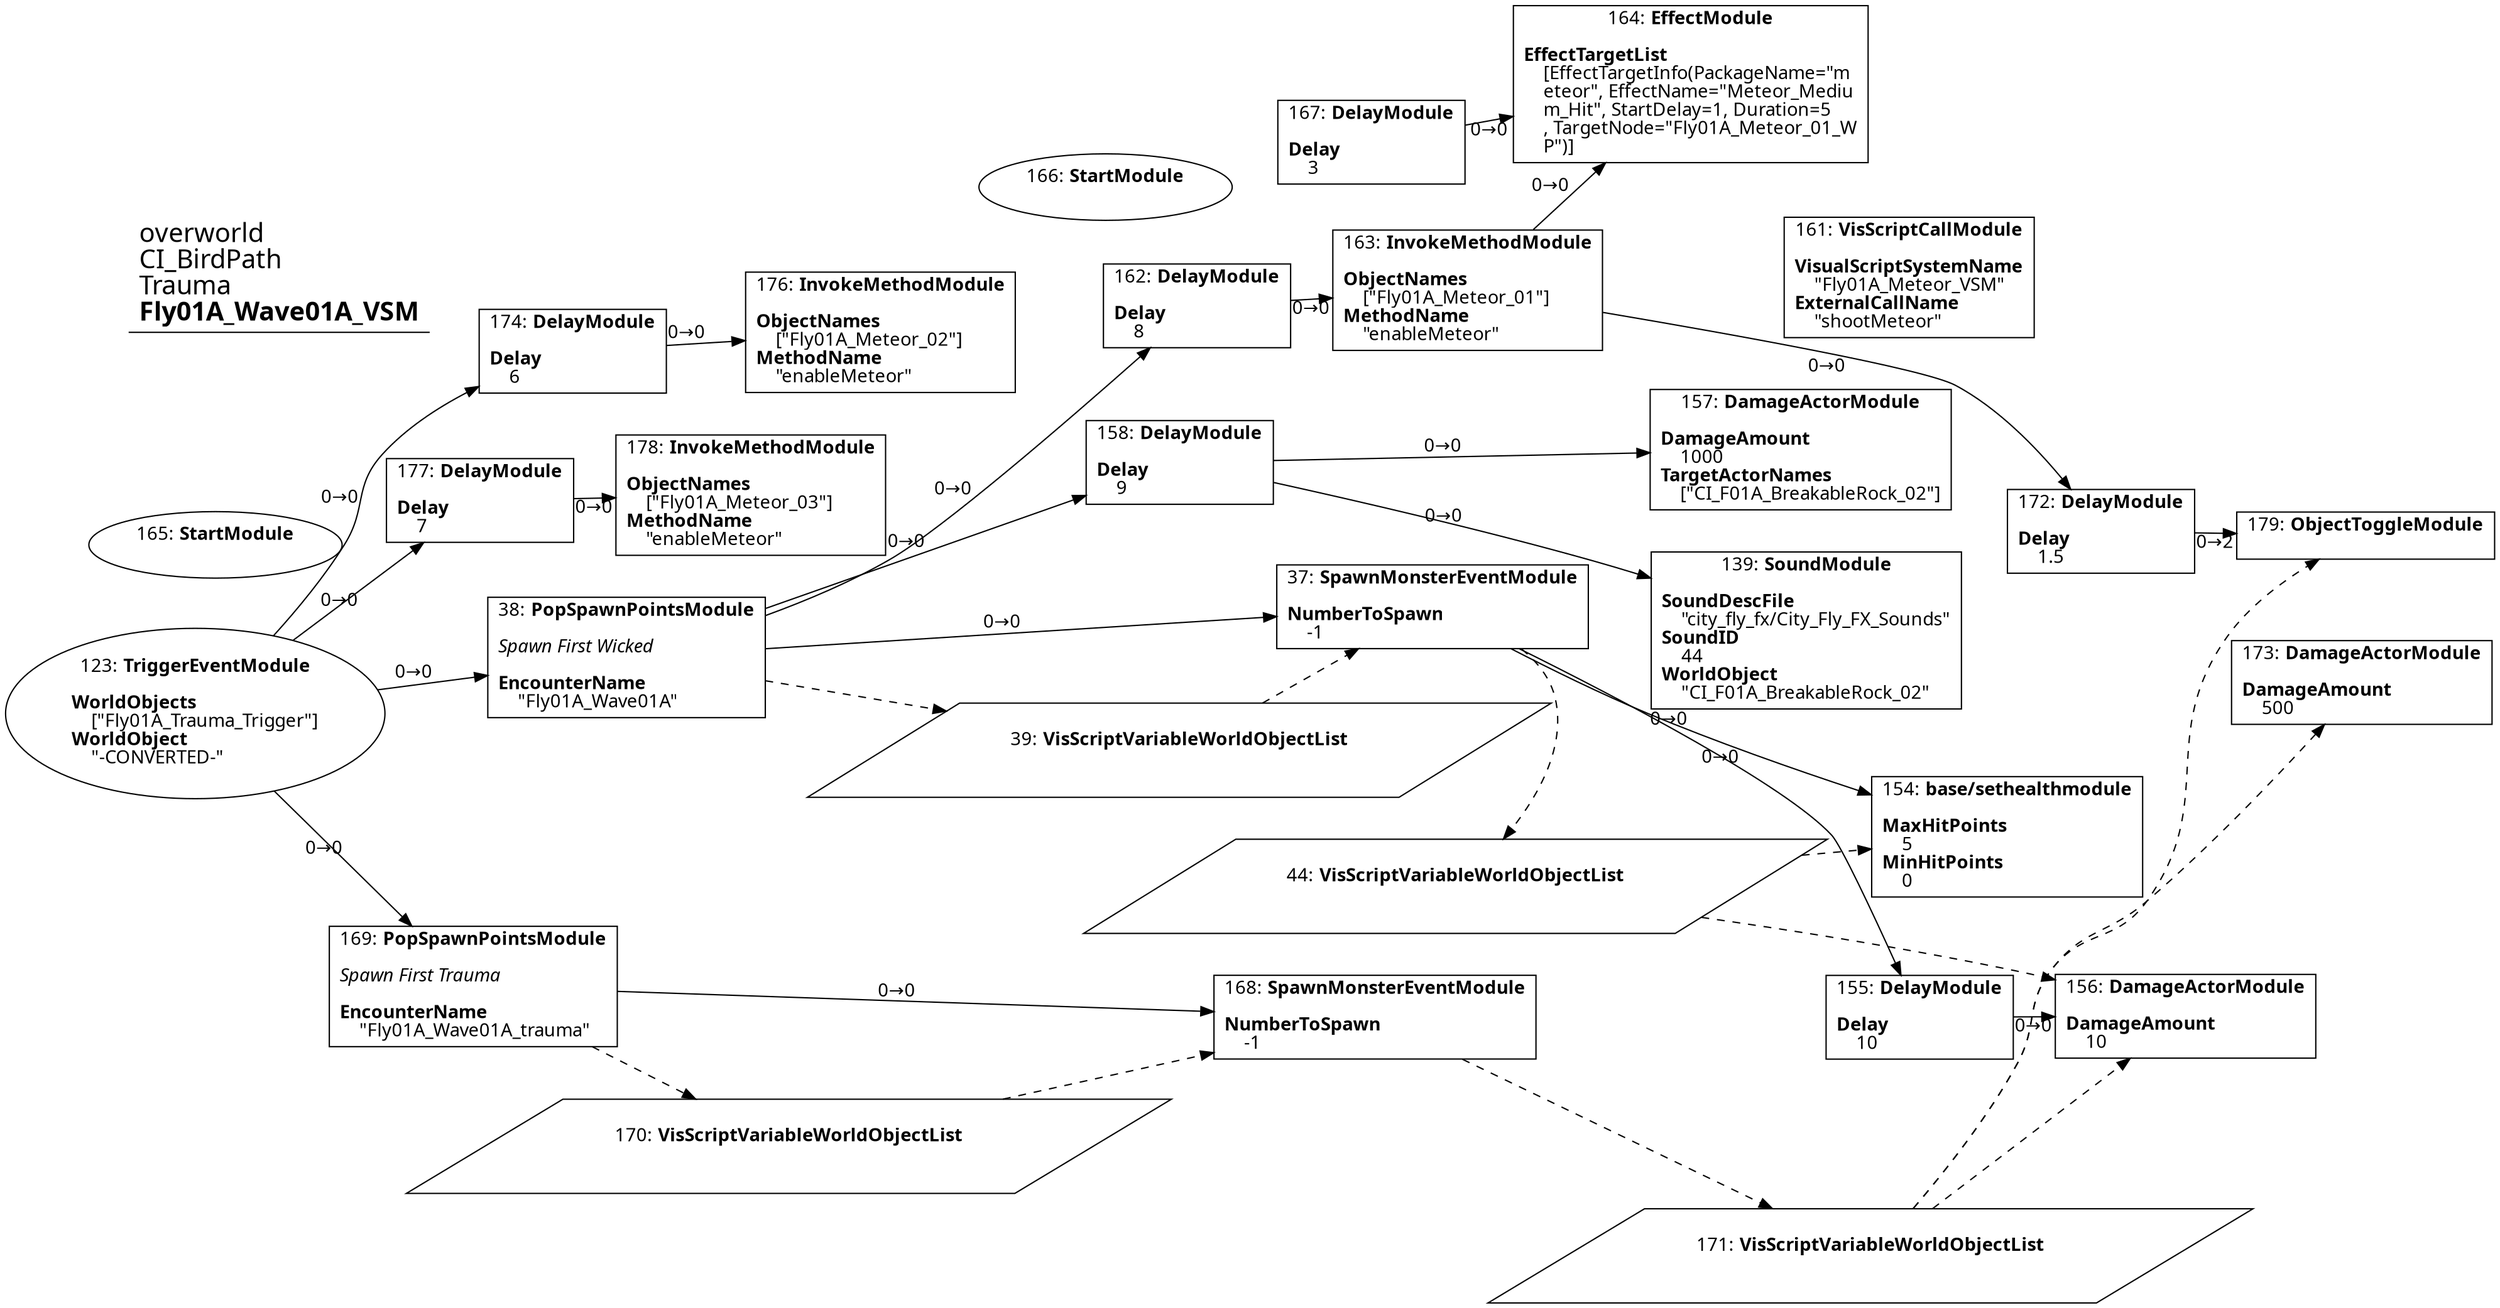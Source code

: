 digraph {
    layout = fdp;
    overlap = prism;
    sep = "+16";
    splines = spline;

    node [ shape = box ];

    graph [ fontname = "Segoe UI" ];
    node [ fontname = "Segoe UI" ];
    edge [ fontname = "Segoe UI" ];

    37 [ label = <37: <b>SpawnMonsterEventModule</b><br/><br/><b>NumberToSpawn</b><br align="left"/>    -1<br align="left"/>> ];
    37 [ pos = "0.65800005,-2.641!" ];
    37 -> 154 [ label = "0→0" ];
    37 -> 155 [ label = "0→0" ];
    39 -> 37 [ style = dashed ];
    37 -> 44 [ style = dashed ];

    38 [ label = <38: <b>PopSpawnPointsModule</b><br/><br/><i>Spawn First Wicked<br align="left"/></i><br align="left"/><b>EncounterName</b><br align="left"/>    &quot;Fly01A_Wave01A&quot;<br align="left"/>> ];
    38 [ pos = "0.21700001,-2.641!" ];
    38 -> 37 [ label = "0→0" ];
    38 -> 158 [ label = "0→0" ];
    38 -> 162 [ label = "0→0" ];
    38 -> 39 [ style = dashed ];

    39 [ label = <39: <b>VisScriptVariableWorldObjectList</b><br/><br/>> ];
    39 [ shape = parallelogram ]
    39 [ pos = "0.45700002,-2.7380002!" ];

    44 [ label = <44: <b>VisScriptVariableWorldObjectList</b><br/><br/>> ];
    44 [ shape = parallelogram ]
    44 [ pos = "0.731,-2.89!" ];

    123 [ label = <123: <b>TriggerEventModule</b><br/><br/><b>WorldObjects</b><br align="left"/>    [&quot;Fly01A_Trauma_Trigger&quot;]<br align="left"/><b>WorldObject</b><br align="left"/>    &quot;-CONVERTED-&quot;<br align="left"/>> ];
    123 [ shape = oval ]
    123 [ pos = "-0.277,-2.641!" ];
    123 -> 38 [ label = "0→0" ];
    123 -> 169 [ label = "0→0" ];
    123 -> 177 [ label = "0→0" ];
    123 -> 174 [ label = "0→0" ];

    139 [ label = <139: <b>SoundModule</b><br/><br/><b>SoundDescFile</b><br align="left"/>    &quot;city_fly_fx/City_Fly_FX_Sounds&quot;<br align="left"/><b>SoundID</b><br align="left"/>    44<br align="left"/><b>WorldObject</b><br align="left"/>    &quot;CI_F01A_BreakableRock_02&quot;<br align="left"/>> ];
    139 [ pos = "1.108,-2.601!" ];

    154 [ label = <154: <b>base/sethealthmodule</b><br/><br/><b>MaxHitPoints</b><br align="left"/>    5<br align="left"/><b>MinHitPoints</b><br align="left"/>    0<br align="left"/>> ];
    154 [ pos = "1.108,-2.776!" ];
    44 -> 154 [ style = dashed ];

    155 [ label = <155: <b>DelayModule</b><br/><br/><b>Delay</b><br align="left"/>    10<br align="left"/>> ];
    155 [ pos = "0.989,-2.9350002!" ];
    155 -> 156 [ label = "0→0" ];

    156 [ label = <156: <b>DamageActorModule</b><br/><br/><b>DamageAmount</b><br align="left"/>    10<br align="left"/>> ];
    156 [ pos = "1.166,-2.9350002!" ];
    44 -> 156 [ style = dashed ];
    171 -> 156 [ style = dashed ];

    157 [ label = <157: <b>DamageActorModule</b><br/><br/><b>DamageAmount</b><br align="left"/>    1000<br align="left"/><b>TargetActorNames</b><br align="left"/>    [&quot;CI_F01A_BreakableRock_02&quot;]<br align="left"/>> ];
    157 [ pos = "1.1040001,-2.467!" ];

    158 [ label = <158: <b>DelayModule</b><br/><br/><b>Delay</b><br align="left"/>    9<br align="left"/>> ];
    158 [ pos = "0.65800005,-2.4870002!" ];
    158 -> 139 [ label = "0→0" ];
    158 -> 157 [ label = "0→0" ];

    161 [ label = <161: <b>VisScriptCallModule</b><br/><br/><b>VisualScriptSystemName</b><br align="left"/>    &quot;Fly01A_Meteor_VSM&quot;<br align="left"/><b>ExternalCallName</b><br align="left"/>    &quot;shootMeteor&quot;<br align="left"/>> ];
    161 [ pos = "1.22,-2.2570002!" ];

    162 [ label = <162: <b>DelayModule</b><br/><br/><b>Delay</b><br align="left"/>    8<br align="left"/>> ];
    162 [ pos = "0.65800005,-2.335!" ];
    162 -> 163 [ label = "0→0" ];

    163 [ label = <163: <b>InvokeMethodModule</b><br/><br/><b>ObjectNames</b><br align="left"/>    [&quot;Fly01A_Meteor_01&quot;]<br align="left"/><b>MethodName</b><br align="left"/>    &quot;enableMeteor&quot;<br align="left"/>> ];
    163 [ pos = "0.83300006,-2.335!" ];
    163 -> 164 [ label = "0→0" ];
    163 -> 172 [ label = "0→0" ];

    164 [ label = <164: <b>EffectModule</b><br/><br/><b>EffectTargetList</b><br align="left"/>    [EffectTargetInfo(PackageName=&quot;m<br align="left"/>    eteor&quot;, EffectName=&quot;Meteor_Mediu<br align="left"/>    m_Hit&quot;, StartDelay=1, Duration=5<br align="left"/>    , TargetNode=&quot;Fly01A_Meteor_01_W<br align="left"/>    P&quot;)]<br align="left"/>> ];
    164 [ pos = "0.95600003,-2.088!" ];

    165 [ label = <165: <b>StartModule</b><br/><br/>> ];
    165 [ shape = oval ]
    165 [ pos = "-0.18300001,-2.4680002!" ];

    166 [ label = <166: <b>StartModule</b><br/><br/>> ];
    166 [ shape = oval ]
    166 [ pos = "0.507,-2.112!" ];

    167 [ label = <167: <b>DelayModule</b><br/><br/><b>Delay</b><br align="left"/>    3<br align="left"/>> ];
    167 [ pos = "0.72800004,-2.0870001!" ];
    167 -> 164 [ label = "0→0" ];

    168 [ label = <168: <b>SpawnMonsterEventModule</b><br/><br/><b>NumberToSpawn</b><br align="left"/>    -1<br align="left"/>> ];
    168 [ pos = "0.67700005,-2.9880002!" ];
    170 -> 168 [ style = dashed ];
    168 -> 171 [ style = dashed ];

    169 [ label = <169: <b>PopSpawnPointsModule</b><br/><br/><i>Spawn First Trauma<br align="left"/></i><br align="left"/><b>EncounterName</b><br align="left"/>    &quot;Fly01A_Wave01A_trauma&quot;<br align="left"/>> ];
    169 [ pos = "0.23400001,-2.9880002!" ];
    169 -> 168 [ label = "0→0" ];
    169 -> 170 [ style = dashed ];

    170 [ label = <170: <b>VisScriptVariableWorldObjectList</b><br/><br/>> ];
    170 [ shape = parallelogram ]
    170 [ pos = "0.476,-3.085!" ];

    171 [ label = <171: <b>VisScriptVariableWorldObjectList</b><br/><br/>> ];
    171 [ shape = parallelogram ]
    171 [ pos = "1.065,-3.2760003!" ];

    172 [ label = <172: <b>DelayModule</b><br/><br/><b>Delay</b><br align="left"/>    1.5<br align="left"/>> ];
    172 [ pos = "1.6340001,-2.5110002!" ];
    172 -> 179 [ label = "0→2" ];

    173 [ label = <173: <b>DamageActorModule</b><br/><br/><b>DamageAmount</b><br align="left"/>    500<br align="left"/>> ];
    173 [ pos = "1.894,-2.6880002!" ];
    171 -> 173 [ style = dashed ];

    174 [ label = <174: <b>DelayModule</b><br/><br/><b>Delay</b><br align="left"/>    6<br align="left"/>> ];
    174 [ pos = "0.057000004,-2.2580001!" ];
    174 -> 176 [ label = "0→0" ];

    176 [ label = <176: <b>InvokeMethodModule</b><br/><br/><b>ObjectNames</b><br align="left"/>    [&quot;Fly01A_Meteor_02&quot;]<br align="left"/><b>MethodName</b><br align="left"/>    &quot;enableMeteor&quot;<br align="left"/>> ];
    176 [ pos = "0.22200002,-2.2580001!" ];

    177 [ label = <177: <b>DelayModule</b><br/><br/><b>Delay</b><br align="left"/>    7<br align="left"/>> ];
    177 [ pos = "0.051000003,-2.434!" ];
    177 -> 178 [ label = "0→0" ];

    178 [ label = <178: <b>InvokeMethodModule</b><br/><br/><b>ObjectNames</b><br align="left"/>    [&quot;Fly01A_Meteor_03&quot;]<br align="left"/><b>MethodName</b><br align="left"/>    &quot;enableMeteor&quot;<br align="left"/>> ];
    178 [ pos = "0.216,-2.434!" ];

    179 [ label = <179: <b>ObjectToggleModule</b><br/><br/>> ];
    179 [ pos = "1.8040001,-2.502!" ];
    171 -> 179 [ style = dashed ];

    title [ pos = "-0.27800003,-2.0860002!" ];
    title [ shape = underline ];
    title [ label = <<font point-size="20">overworld<br align="left"/>CI_BirdPath<br align="left"/>Trauma<br align="left"/><b>Fly01A_Wave01A_VSM</b><br align="left"/></font>> ];
}

